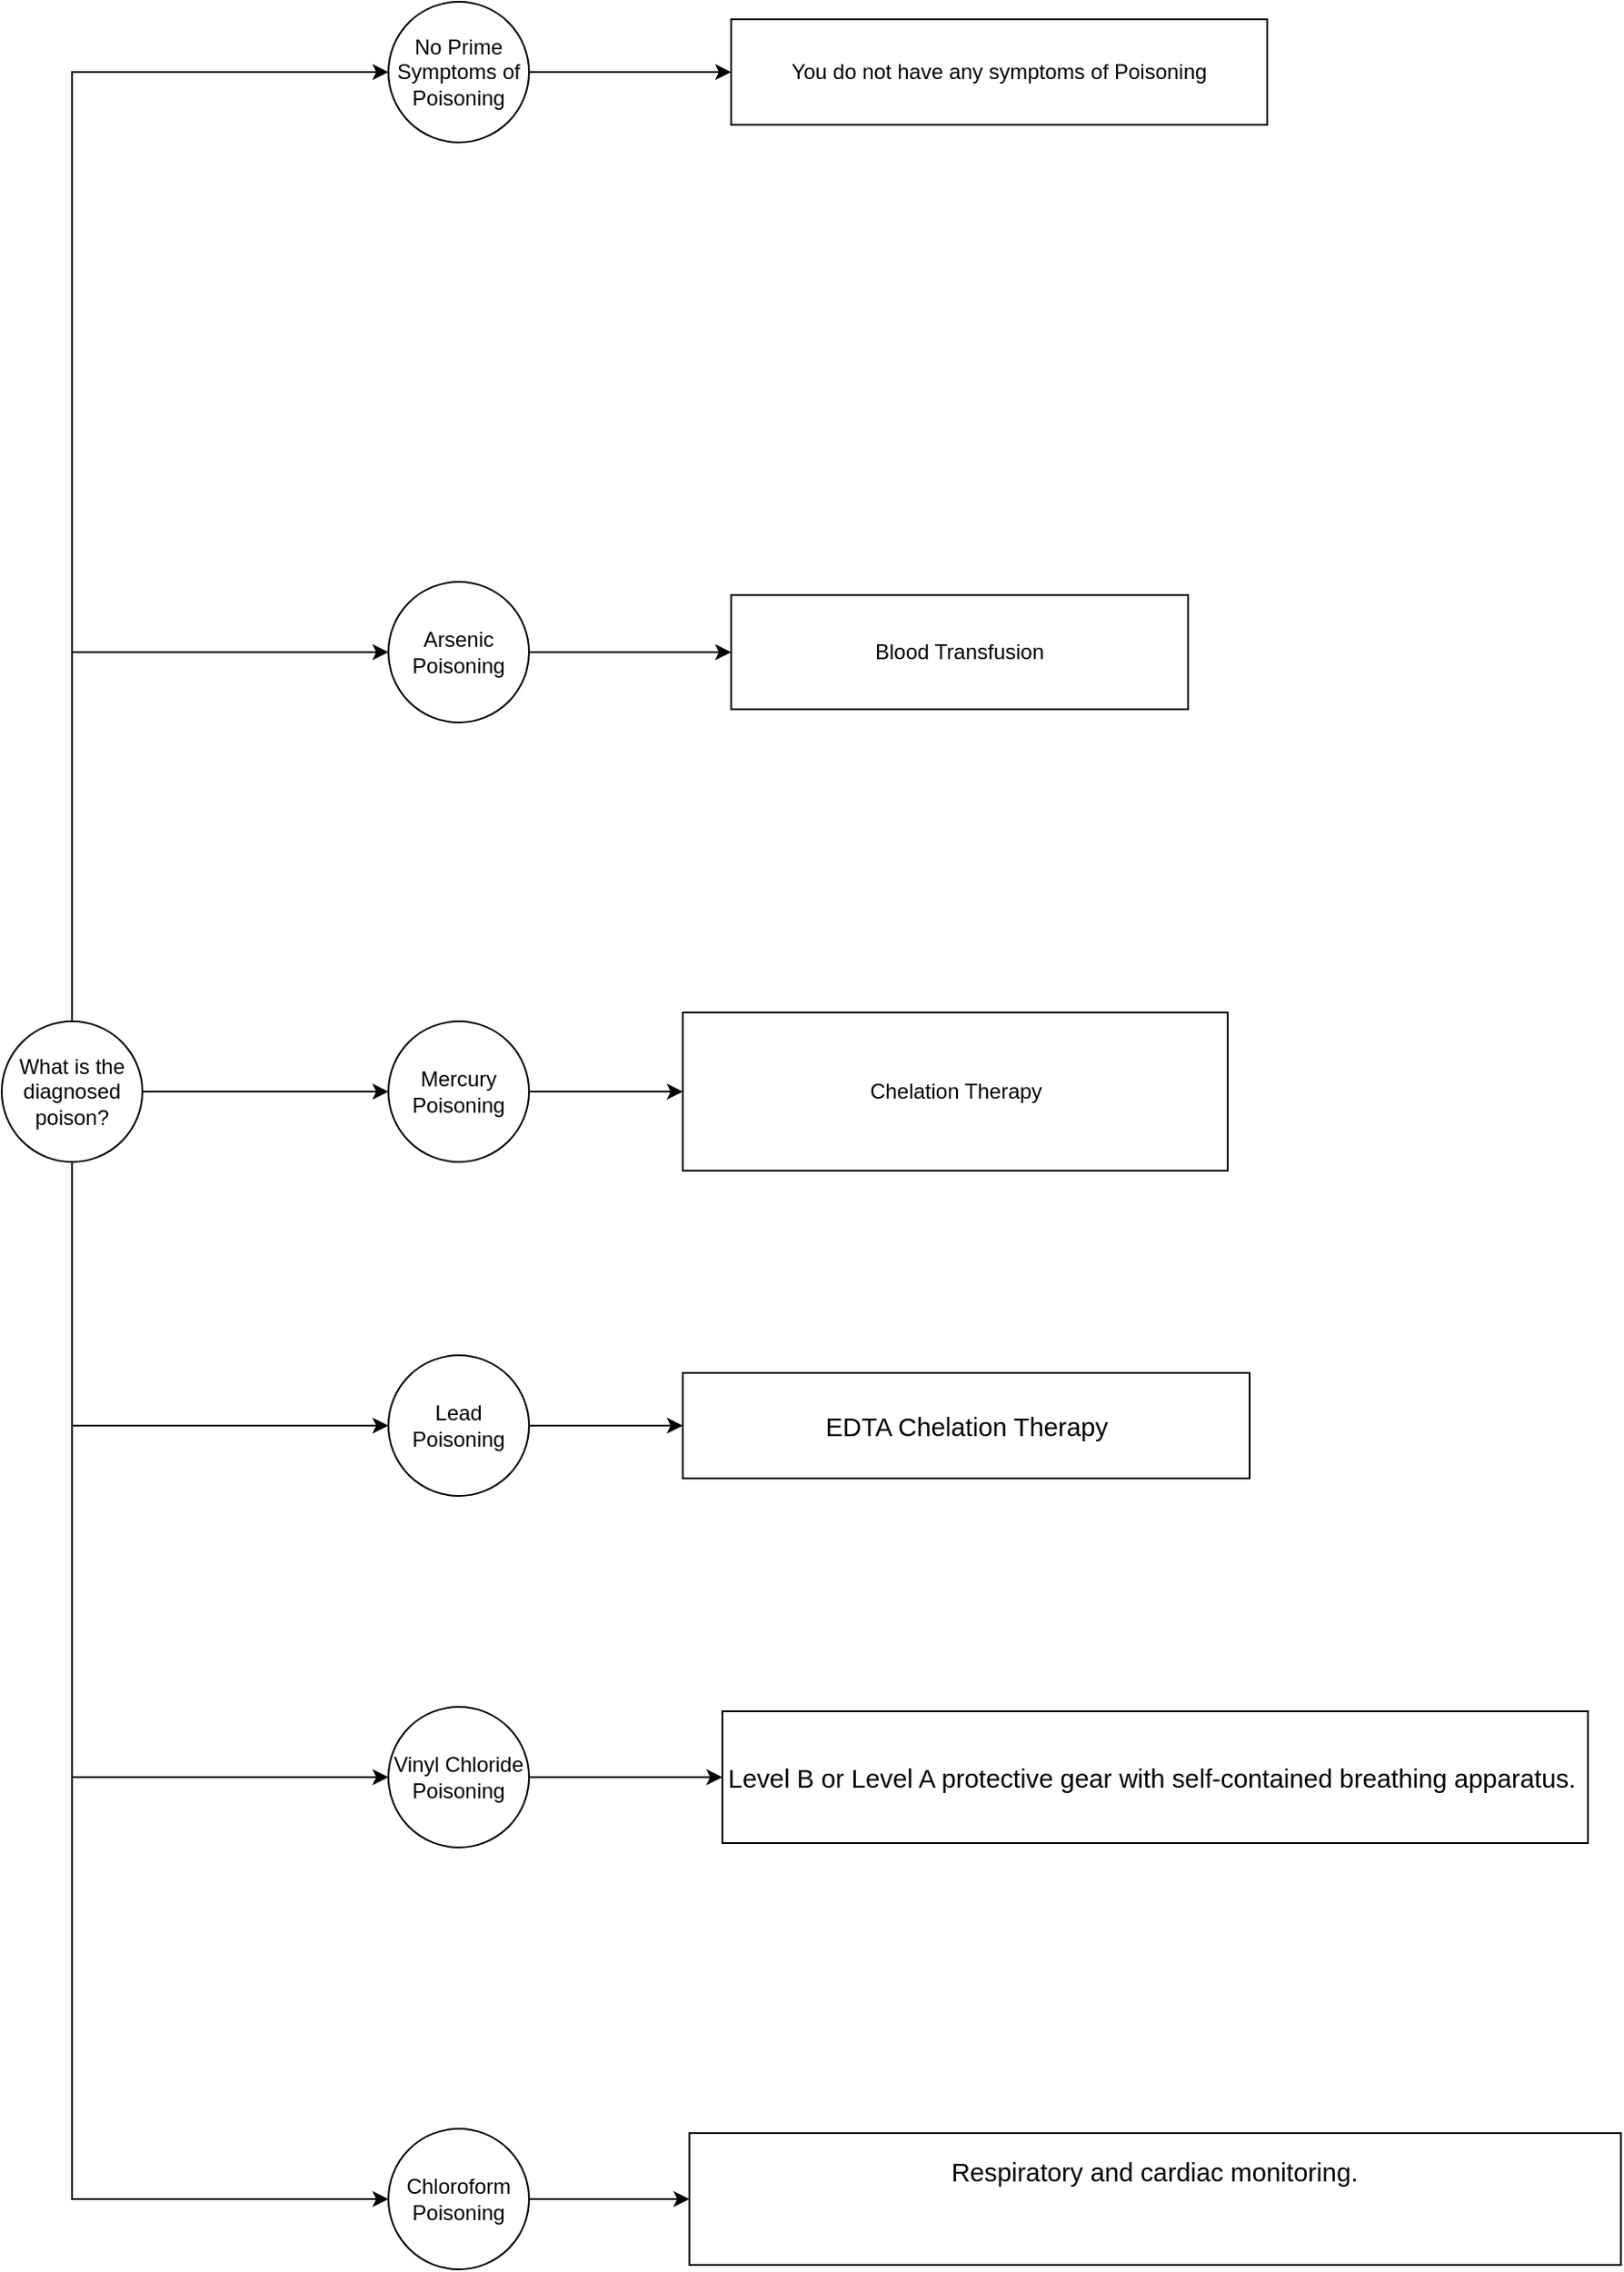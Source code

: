 <mxfile version="16.6.4" type="device"><diagram id="qnu5o5_IrKufHA8lCsX8" name="Page-1"><mxGraphModel dx="1022" dy="1575" grid="1" gridSize="10" guides="1" tooltips="1" connect="1" arrows="1" fold="1" page="1" pageScale="1" pageWidth="850" pageHeight="1100" math="0" shadow="0"><root><mxCell id="0"/><mxCell id="1" parent="0"/><mxCell id="9rnCqQ-6S7bjOyfJwT8U-2" value="What is the diagnosed poison?" style="ellipse;whiteSpace=wrap;html=1;aspect=fixed;" parent="1" vertex="1"><mxGeometry x="40" y="200" width="80" height="80" as="geometry"/></mxCell><mxCell id="9rnCqQ-6S7bjOyfJwT8U-3" value="Mercury Poisoning" style="ellipse;whiteSpace=wrap;html=1;aspect=fixed;" parent="1" vertex="1"><mxGeometry x="260" y="200" width="80" height="80" as="geometry"/></mxCell><mxCell id="9rnCqQ-6S7bjOyfJwT8U-4" value="Chelation Therapy" style="rounded=0;whiteSpace=wrap;html=1;" parent="1" vertex="1"><mxGeometry x="427.5" y="195" width="310" height="90" as="geometry"/></mxCell><mxCell id="9rnCqQ-6S7bjOyfJwT8U-5" value="" style="endArrow=classic;html=1;rounded=0;exitX=1;exitY=0.5;exitDx=0;exitDy=0;" parent="1" source="9rnCqQ-6S7bjOyfJwT8U-2" target="9rnCqQ-6S7bjOyfJwT8U-3" edge="1"><mxGeometry width="50" height="50" relative="1" as="geometry"><mxPoint x="270" y="240" as="sourcePoint"/><mxPoint x="320" y="190" as="targetPoint"/></mxGeometry></mxCell><mxCell id="9rnCqQ-6S7bjOyfJwT8U-6" value="" style="endArrow=classic;html=1;rounded=0;entryX=0;entryY=0.5;entryDx=0;entryDy=0;exitX=1;exitY=0.5;exitDx=0;exitDy=0;" parent="1" source="9rnCqQ-6S7bjOyfJwT8U-3" target="9rnCqQ-6S7bjOyfJwT8U-4" edge="1"><mxGeometry width="50" height="50" relative="1" as="geometry"><mxPoint x="270" y="240" as="sourcePoint"/><mxPoint x="320" y="190" as="targetPoint"/></mxGeometry></mxCell><mxCell id="9rnCqQ-6S7bjOyfJwT8U-7" value="Arsenic Poisoning" style="ellipse;whiteSpace=wrap;html=1;aspect=fixed;" parent="1" vertex="1"><mxGeometry x="260" y="-50" width="80" height="80" as="geometry"/></mxCell><mxCell id="9rnCqQ-6S7bjOyfJwT8U-8" value="Blood Transfusion" style="rounded=0;whiteSpace=wrap;html=1;" parent="1" vertex="1"><mxGeometry x="455" y="-42.5" width="260" height="65" as="geometry"/></mxCell><mxCell id="9rnCqQ-6S7bjOyfJwT8U-9" value="" style="endArrow=classic;html=1;rounded=0;exitX=0.5;exitY=0;exitDx=0;exitDy=0;entryX=0;entryY=0.5;entryDx=0;entryDy=0;" parent="1" source="9rnCqQ-6S7bjOyfJwT8U-2" target="9rnCqQ-6S7bjOyfJwT8U-7" edge="1"><mxGeometry width="50" height="50" relative="1" as="geometry"><mxPoint x="230" y="90" as="sourcePoint"/><mxPoint x="280" y="40" as="targetPoint"/><Array as="points"><mxPoint x="80" y="-10"/></Array></mxGeometry></mxCell><mxCell id="9rnCqQ-6S7bjOyfJwT8U-10" value="" style="endArrow=classic;html=1;rounded=0;exitX=1;exitY=0.5;exitDx=0;exitDy=0;" parent="1" source="9rnCqQ-6S7bjOyfJwT8U-7" target="9rnCqQ-6S7bjOyfJwT8U-8" edge="1"><mxGeometry width="50" height="50" relative="1" as="geometry"><mxPoint x="350" y="250" as="sourcePoint"/><mxPoint x="430" y="250" as="targetPoint"/></mxGeometry></mxCell><mxCell id="9rnCqQ-6S7bjOyfJwT8U-11" value="Lead Poisoning" style="ellipse;whiteSpace=wrap;html=1;aspect=fixed;" parent="1" vertex="1"><mxGeometry x="260" y="390" width="80" height="80" as="geometry"/></mxCell><mxCell id="9rnCqQ-6S7bjOyfJwT8U-12" value="&lt;span style=&quot;text-align: left&quot;&gt;&amp;nbsp;&lt;/span&gt;&lt;span lang=&quot;EN-US&quot; class=&quot;TextRun SCXW39303343 BCX8&quot; style=&quot;text-align: left ; background-color: transparent ; font-size: 11pt ; margin: 0px ; padding: 0px ; line-height: 26px ; font-family: &amp;#34;calibri&amp;#34; , &amp;#34;calibri_embeddedfont&amp;#34; , &amp;#34;calibri_msfontservice&amp;#34; , sans-serif&quot;&gt;&lt;span class=&quot;NormalTextRun SCXW39303343 BCX8&quot; style=&quot;margin: 0px ; padding: 0px&quot;&gt;EDTA Chelation Therapy&lt;/span&gt;&lt;/span&gt;&lt;span class=&quot;EOP SCXW39303343 BCX8&quot; style=&quot;text-align: left ; background-color: transparent ; font-size: 11pt ; margin: 0px ; padding: 0px ; line-height: 26px ; font-family: &amp;#34;calibri&amp;#34; , &amp;#34;calibri_embeddedfont&amp;#34; , &amp;#34;calibri_msfontservice&amp;#34; , sans-serif&quot;&gt;&amp;nbsp;&lt;/span&gt;&lt;span style=&quot;text-align: left&quot;&gt;&lt;br&gt;&lt;/span&gt;" style="rounded=0;whiteSpace=wrap;html=1;" parent="1" vertex="1"><mxGeometry x="427.5" y="400" width="322.5" height="60" as="geometry"/></mxCell><mxCell id="9rnCqQ-6S7bjOyfJwT8U-13" value="" style="endArrow=classic;html=1;rounded=0;entryX=0;entryY=0.5;entryDx=0;entryDy=0;exitX=1;exitY=0.5;exitDx=0;exitDy=0;" parent="1" source="9rnCqQ-6S7bjOyfJwT8U-11" target="9rnCqQ-6S7bjOyfJwT8U-12" edge="1"><mxGeometry width="50" height="50" relative="1" as="geometry"><mxPoint x="350" y="250" as="sourcePoint"/><mxPoint x="430" y="250" as="targetPoint"/></mxGeometry></mxCell><mxCell id="9rnCqQ-6S7bjOyfJwT8U-14" value="" style="endArrow=classic;html=1;rounded=0;entryX=0;entryY=0.5;entryDx=0;entryDy=0;exitX=0.5;exitY=1;exitDx=0;exitDy=0;" parent="1" source="9rnCqQ-6S7bjOyfJwT8U-2" target="9rnCqQ-6S7bjOyfJwT8U-11" edge="1"><mxGeometry width="50" height="50" relative="1" as="geometry"><mxPoint x="360" y="260" as="sourcePoint"/><mxPoint x="440" y="260" as="targetPoint"/><Array as="points"><mxPoint x="80" y="430"/></Array></mxGeometry></mxCell><mxCell id="9rnCqQ-6S7bjOyfJwT8U-15" value="Vinyl Chloride Poisoning" style="ellipse;whiteSpace=wrap;html=1;aspect=fixed;" parent="1" vertex="1"><mxGeometry x="260" y="590" width="80" height="80" as="geometry"/></mxCell><mxCell id="9rnCqQ-6S7bjOyfJwT8U-16" value="&lt;br&gt;&lt;span lang=&quot;EN-US&quot; class=&quot;TextRun SCXW107907925 BCX8&quot; style=&quot;text-align: left ; background-color: transparent ; font-size: 11pt ; margin: 0px ; padding: 0px ; line-height: 26px ; font-family: &amp;#34;calibri&amp;#34; , &amp;#34;calibri_embeddedfont&amp;#34; , &amp;#34;calibri_msfontservice&amp;#34; , sans-serif&quot;&gt;&lt;span class=&quot;NormalTextRun SCXW107907925 BCX8&quot; style=&quot;margin: 0px ; padding: 0px&quot;&gt;Level B or Level A protective gear with self-contained breathing apparatus.&lt;/span&gt;&lt;/span&gt;&lt;span class=&quot;EOP SCXW107907925 BCX8&quot; style=&quot;text-align: left ; background-color: transparent ; font-size: 11pt ; margin: 0px ; padding: 0px ; line-height: 26px ; font-family: &amp;#34;calibri&amp;#34; , &amp;#34;calibri_embeddedfont&amp;#34; , &amp;#34;calibri_msfontservice&amp;#34; , sans-serif&quot;&gt;&amp;nbsp;&lt;/span&gt;&lt;br&gt;&lt;div style=&quot;text-align: left&quot;&gt;&lt;br&gt;&lt;/div&gt;" style="rounded=0;whiteSpace=wrap;html=1;" parent="1" vertex="1"><mxGeometry x="450" y="592.5" width="492.5" height="75" as="geometry"/></mxCell><mxCell id="9rnCqQ-6S7bjOyfJwT8U-17" value="" style="endArrow=classic;html=1;rounded=0;entryX=0;entryY=0.5;entryDx=0;entryDy=0;exitX=1;exitY=0.5;exitDx=0;exitDy=0;" parent="1" source="9rnCqQ-6S7bjOyfJwT8U-15" target="9rnCqQ-6S7bjOyfJwT8U-16" edge="1"><mxGeometry width="50" height="50" relative="1" as="geometry"><mxPoint x="350" y="440" as="sourcePoint"/><mxPoint x="437.5" y="440" as="targetPoint"/></mxGeometry></mxCell><mxCell id="9rnCqQ-6S7bjOyfJwT8U-18" value="" style="endArrow=classic;html=1;rounded=0;entryX=0;entryY=0.5;entryDx=0;entryDy=0;exitX=0.5;exitY=1;exitDx=0;exitDy=0;" parent="1" source="9rnCqQ-6S7bjOyfJwT8U-2" target="9rnCqQ-6S7bjOyfJwT8U-15" edge="1"><mxGeometry width="50" height="50" relative="1" as="geometry"><mxPoint x="350" y="640" as="sourcePoint"/><mxPoint x="447.5" y="640" as="targetPoint"/><Array as="points"><mxPoint x="80" y="630"/></Array></mxGeometry></mxCell><mxCell id="9rnCqQ-6S7bjOyfJwT8U-19" value="Chloroform Poisoning" style="ellipse;whiteSpace=wrap;html=1;aspect=fixed;" parent="1" vertex="1"><mxGeometry x="260" y="830" width="80" height="80" as="geometry"/></mxCell><mxCell id="9rnCqQ-6S7bjOyfJwT8U-20" value="&lt;span style=&quot;background-color: transparent ; font-family: &amp;#34;calibri&amp;#34; , &amp;#34;calibri_embeddedfont&amp;#34; , &amp;#34;calibri_msfontservice&amp;#34; , sans-serif ; font-size: 11pt ; text-align: left&quot;&gt;Respiratory and cardiac monitoring.&lt;/span&gt;&lt;br&gt;&lt;div style=&quot;text-align: left&quot;&gt;&lt;br&gt;&lt;/div&gt;&lt;div style=&quot;text-align: left&quot;&gt;&lt;br&gt;&lt;/div&gt;" style="rounded=0;whiteSpace=wrap;html=1;" parent="1" vertex="1"><mxGeometry x="431.25" y="832.5" width="530" height="75" as="geometry"/></mxCell><mxCell id="9rnCqQ-6S7bjOyfJwT8U-21" value="" style="endArrow=classic;html=1;rounded=0;exitX=1;exitY=0.5;exitDx=0;exitDy=0;" parent="1" source="9rnCqQ-6S7bjOyfJwT8U-19" target="9rnCqQ-6S7bjOyfJwT8U-20" edge="1"><mxGeometry width="50" height="50" relative="1" as="geometry"><mxPoint x="350" y="640" as="sourcePoint"/><mxPoint x="447.5" y="640" as="targetPoint"/></mxGeometry></mxCell><mxCell id="9rnCqQ-6S7bjOyfJwT8U-22" value="" style="endArrow=classic;html=1;rounded=0;entryX=0;entryY=0.5;entryDx=0;entryDy=0;exitX=0.5;exitY=1;exitDx=0;exitDy=0;" parent="1" source="9rnCqQ-6S7bjOyfJwT8U-2" target="9rnCqQ-6S7bjOyfJwT8U-19" edge="1"><mxGeometry width="50" height="50" relative="1" as="geometry"><mxPoint x="90" y="290" as="sourcePoint"/><mxPoint x="270" y="640" as="targetPoint"/><Array as="points"><mxPoint x="80" y="870"/></Array></mxGeometry></mxCell><mxCell id="9rnCqQ-6S7bjOyfJwT8U-23" value="No Prime Symptoms of Poisoning" style="ellipse;whiteSpace=wrap;html=1;aspect=fixed;" parent="1" vertex="1"><mxGeometry x="260" y="-380" width="80" height="80" as="geometry"/></mxCell><mxCell id="9rnCqQ-6S7bjOyfJwT8U-24" value="You do not have any symptoms of Poisoning" style="rounded=0;whiteSpace=wrap;html=1;" parent="1" vertex="1"><mxGeometry x="455" y="-370" width="305" height="60" as="geometry"/></mxCell><mxCell id="9rnCqQ-6S7bjOyfJwT8U-25" value="" style="endArrow=classic;html=1;rounded=0;exitX=1;exitY=0.5;exitDx=0;exitDy=0;entryX=0;entryY=0.5;entryDx=0;entryDy=0;" parent="1" source="9rnCqQ-6S7bjOyfJwT8U-23" target="9rnCqQ-6S7bjOyfJwT8U-24" edge="1"><mxGeometry width="50" height="50" relative="1" as="geometry"><mxPoint x="350" y="-2.274e-13" as="sourcePoint"/><mxPoint x="420" y="-2.274e-13" as="targetPoint"/></mxGeometry></mxCell><mxCell id="9rnCqQ-6S7bjOyfJwT8U-26" value="" style="endArrow=classic;html=1;rounded=0;entryX=0;entryY=0.5;entryDx=0;entryDy=0;" parent="1" target="9rnCqQ-6S7bjOyfJwT8U-23" edge="1"><mxGeometry width="50" height="50" relative="1" as="geometry"><mxPoint x="80" y="200" as="sourcePoint"/><mxPoint x="270" y="-2.274e-13" as="targetPoint"/><Array as="points"><mxPoint x="80" y="-340"/></Array></mxGeometry></mxCell></root></mxGraphModel></diagram></mxfile>